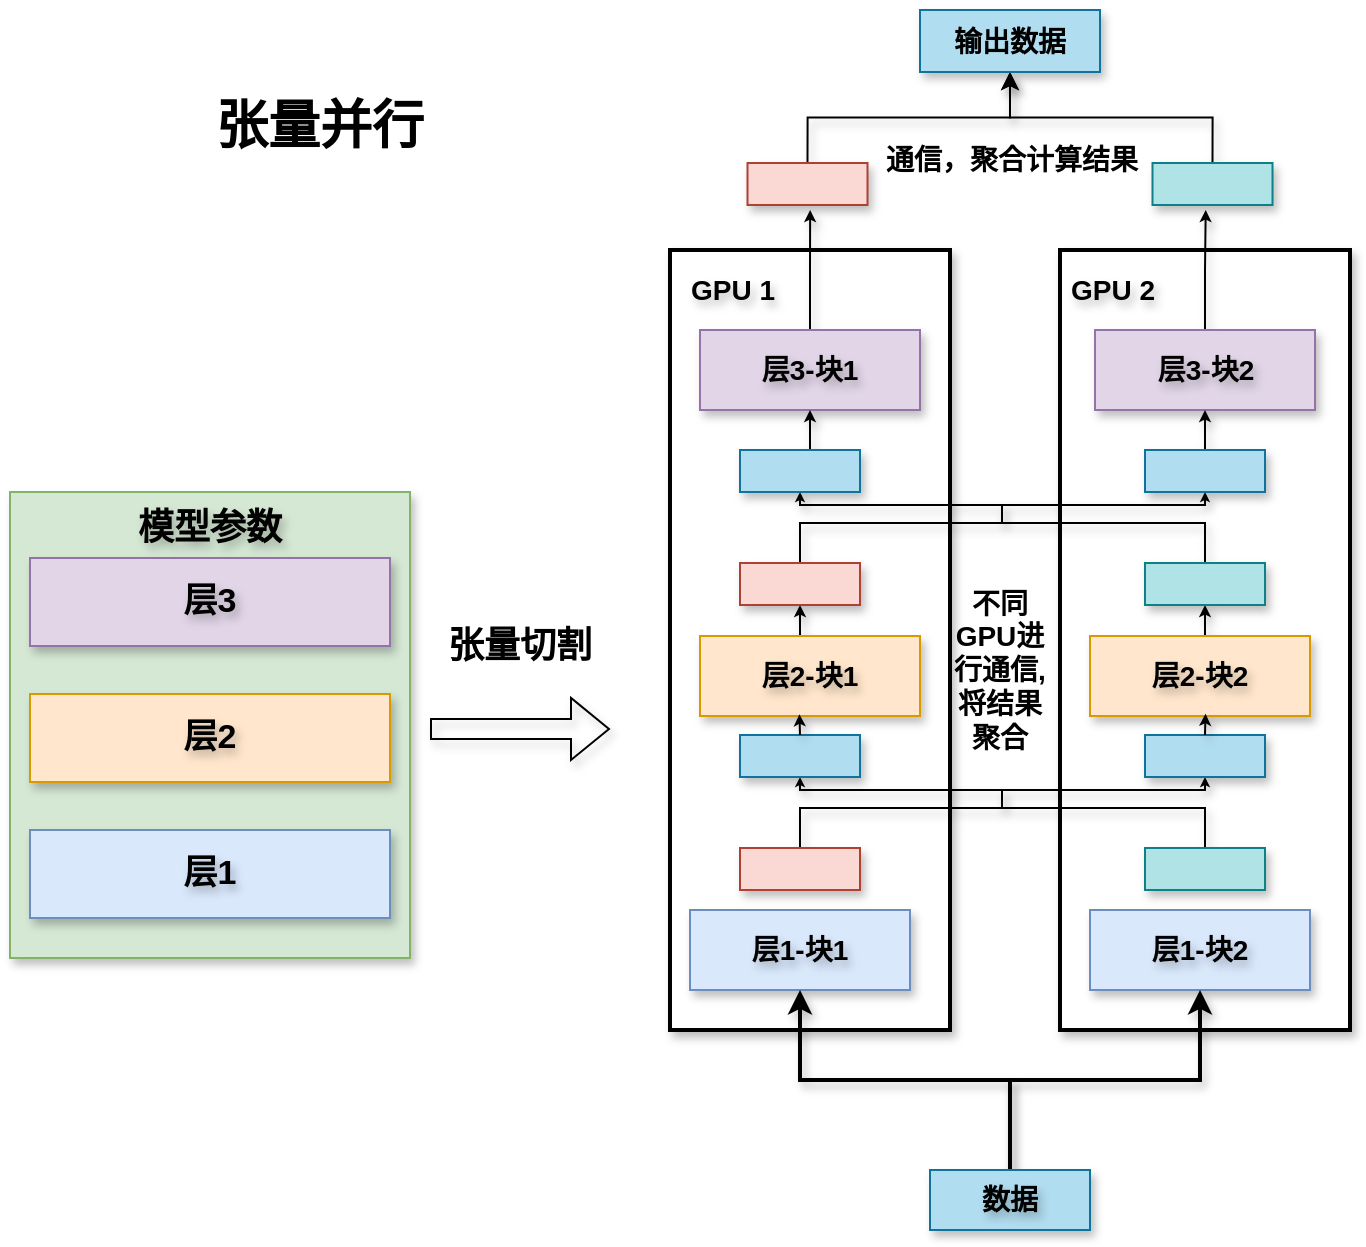 <mxfile version="26.0.16">
  <diagram name="第 1 页" id="EoX2g7RF3ONtTjgTEMYm">
    <mxGraphModel dx="2595" dy="-250" grid="1" gridSize="10" guides="1" tooltips="1" connect="1" arrows="1" fold="1" page="1" pageScale="1" pageWidth="827" pageHeight="1169" math="0" shadow="0">
      <root>
        <mxCell id="0" />
        <mxCell id="1" parent="0" />
        <mxCell id="mOz1w7Re3SAmYGwh35IW-116" value="" style="rounded=0;whiteSpace=wrap;html=1;fillColor=#d5e8d4;strokeColor=#82b366;textShadow=1;shadow=1;" vertex="1" parent="1">
          <mxGeometry x="-740" y="1661" width="200" height="233" as="geometry" />
        </mxCell>
        <mxCell id="mOz1w7Re3SAmYGwh35IW-106" value="" style="rounded=0;whiteSpace=wrap;html=1;strokeWidth=2;textShadow=1;shadow=1;fontSize=14;" vertex="1" parent="1">
          <mxGeometry x="-215" y="1540" width="145" height="390" as="geometry" />
        </mxCell>
        <mxCell id="mOz1w7Re3SAmYGwh35IW-102" value="" style="rounded=0;whiteSpace=wrap;html=1;strokeWidth=2;textShadow=1;shadow=1;fontSize=14;" vertex="1" parent="1">
          <mxGeometry x="-410" y="1540" width="140" height="390" as="geometry" />
        </mxCell>
        <mxCell id="mOz1w7Re3SAmYGwh35IW-145" style="edgeStyle=orthogonalEdgeStyle;rounded=0;orthogonalLoop=1;jettySize=auto;html=1;exitX=0.5;exitY=0;exitDx=0;exitDy=0;entryX=0.5;entryY=1;entryDx=0;entryDy=0;endSize=3;shadow=1;fontSize=14;" edge="1" parent="1" source="mOz1w7Re3SAmYGwh35IW-93" target="mOz1w7Re3SAmYGwh35IW-137">
          <mxGeometry relative="1" as="geometry" />
        </mxCell>
        <mxCell id="mOz1w7Re3SAmYGwh35IW-93" value="&lt;b&gt;层2-块1&lt;/b&gt;" style="rounded=0;whiteSpace=wrap;html=1;fillColor=#ffe6cc;strokeColor=#d79b00;textShadow=1;shadow=1;fontSize=14;" vertex="1" parent="1">
          <mxGeometry x="-395" y="1733" width="110" height="40" as="geometry" />
        </mxCell>
        <mxCell id="mOz1w7Re3SAmYGwh35IW-94" value="&lt;b&gt;层1-块1&lt;/b&gt;" style="rounded=0;whiteSpace=wrap;html=1;fillColor=#dae8fc;strokeColor=#6c8ebf;textShadow=1;shadow=1;fontSize=14;" vertex="1" parent="1">
          <mxGeometry x="-400" y="1870" width="110" height="40" as="geometry" />
        </mxCell>
        <mxCell id="mOz1w7Re3SAmYGwh35IW-162" style="edgeStyle=orthogonalEdgeStyle;rounded=0;orthogonalLoop=1;jettySize=auto;html=1;exitX=0.5;exitY=0;exitDx=0;exitDy=0;endSize=3;shadow=1;fontSize=14;" edge="1" parent="1" source="mOz1w7Re3SAmYGwh35IW-97">
          <mxGeometry relative="1" as="geometry">
            <mxPoint x="-142.148" y="1520" as="targetPoint" />
          </mxGeometry>
        </mxCell>
        <mxCell id="mOz1w7Re3SAmYGwh35IW-97" value="&lt;b&gt;层3-块2&lt;/b&gt;" style="rounded=0;whiteSpace=wrap;html=1;fillColor=#e1d5e7;strokeColor=#9673a6;textShadow=1;shadow=1;fontSize=14;" vertex="1" parent="1">
          <mxGeometry x="-197.5" y="1580" width="110" height="40" as="geometry" />
        </mxCell>
        <mxCell id="mOz1w7Re3SAmYGwh35IW-146" style="edgeStyle=orthogonalEdgeStyle;rounded=0;orthogonalLoop=1;jettySize=auto;html=1;exitX=0.5;exitY=0;exitDx=0;exitDy=0;entryX=0.5;entryY=1;entryDx=0;entryDy=0;endSize=3;shadow=1;fontSize=14;" edge="1" parent="1" source="mOz1w7Re3SAmYGwh35IW-98" target="mOz1w7Re3SAmYGwh35IW-139">
          <mxGeometry relative="1" as="geometry" />
        </mxCell>
        <mxCell id="mOz1w7Re3SAmYGwh35IW-98" value="&lt;b&gt;层2-块2&lt;/b&gt;" style="rounded=0;whiteSpace=wrap;html=1;fillColor=#ffe6cc;strokeColor=#d79b00;textShadow=1;shadow=1;fontSize=14;" vertex="1" parent="1">
          <mxGeometry x="-200" y="1733" width="110" height="40" as="geometry" />
        </mxCell>
        <mxCell id="mOz1w7Re3SAmYGwh35IW-99" value="&lt;b&gt;层1-块2&lt;/b&gt;" style="rounded=0;whiteSpace=wrap;html=1;fillColor=#dae8fc;strokeColor=#6c8ebf;textShadow=1;shadow=1;fontSize=14;" vertex="1" parent="1">
          <mxGeometry x="-200" y="1870" width="110" height="40" as="geometry" />
        </mxCell>
        <mxCell id="mOz1w7Re3SAmYGwh35IW-103" style="edgeStyle=orthogonalEdgeStyle;rounded=0;orthogonalLoop=1;jettySize=auto;html=1;exitX=0.5;exitY=0;exitDx=0;exitDy=0;entryX=0.5;entryY=1;entryDx=0;entryDy=0;strokeWidth=2;textShadow=1;shadow=1;fontSize=14;" edge="1" parent="1" source="mOz1w7Re3SAmYGwh35IW-101" target="mOz1w7Re3SAmYGwh35IW-94">
          <mxGeometry relative="1" as="geometry" />
        </mxCell>
        <mxCell id="mOz1w7Re3SAmYGwh35IW-104" style="edgeStyle=orthogonalEdgeStyle;rounded=0;orthogonalLoop=1;jettySize=auto;html=1;exitX=0.5;exitY=0;exitDx=0;exitDy=0;entryX=0.5;entryY=1;entryDx=0;entryDy=0;strokeWidth=2;textShadow=1;shadow=1;fontSize=14;" edge="1" parent="1" source="mOz1w7Re3SAmYGwh35IW-101" target="mOz1w7Re3SAmYGwh35IW-99">
          <mxGeometry relative="1" as="geometry" />
        </mxCell>
        <mxCell id="mOz1w7Re3SAmYGwh35IW-101" value="&lt;b&gt;数据&lt;/b&gt;" style="rounded=0;whiteSpace=wrap;html=1;fillColor=#b1ddf0;strokeColor=#10739e;textShadow=1;shadow=1;fontSize=14;" vertex="1" parent="1">
          <mxGeometry x="-280" y="2000" width="80" height="30" as="geometry" />
        </mxCell>
        <mxCell id="mOz1w7Re3SAmYGwh35IW-105" value="&lt;font&gt;&lt;b&gt;GPU 1&lt;/b&gt;&lt;/font&gt;" style="text;html=1;align=center;verticalAlign=middle;whiteSpace=wrap;rounded=0;textShadow=1;shadow=1;fontSize=14;" vertex="1" parent="1">
          <mxGeometry x="-410" y="1540" width="63" height="40" as="geometry" />
        </mxCell>
        <mxCell id="mOz1w7Re3SAmYGwh35IW-107" value="&lt;font&gt;&lt;b&gt;GPU 2&lt;/b&gt;&lt;/font&gt;" style="text;html=1;align=center;verticalAlign=middle;whiteSpace=wrap;rounded=0;textShadow=1;shadow=1;fontSize=14;" vertex="1" parent="1">
          <mxGeometry x="-220" y="1540" width="63" height="40" as="geometry" />
        </mxCell>
        <mxCell id="mOz1w7Re3SAmYGwh35IW-112" value="&lt;b&gt;层1&lt;/b&gt;" style="rounded=0;whiteSpace=wrap;html=1;fillColor=#dae8fc;strokeColor=#6c8ebf;fontSize=17;textShadow=1;shadow=1;" vertex="1" parent="1">
          <mxGeometry x="-730" y="1830" width="180" height="44" as="geometry" />
        </mxCell>
        <mxCell id="mOz1w7Re3SAmYGwh35IW-113" value="&lt;b&gt;层2&lt;/b&gt;" style="rounded=0;whiteSpace=wrap;html=1;fillColor=#ffe6cc;strokeColor=#d79b00;fontSize=17;textShadow=1;shadow=1;" vertex="1" parent="1">
          <mxGeometry x="-730" y="1762" width="180" height="44" as="geometry" />
        </mxCell>
        <mxCell id="mOz1w7Re3SAmYGwh35IW-114" value="&lt;b&gt;层3&lt;/b&gt;" style="rounded=0;whiteSpace=wrap;html=1;fillColor=#e1d5e7;strokeColor=#9673a6;fontSize=17;textShadow=1;shadow=1;" vertex="1" parent="1">
          <mxGeometry x="-730" y="1694" width="180" height="44" as="geometry" />
        </mxCell>
        <mxCell id="mOz1w7Re3SAmYGwh35IW-161" style="edgeStyle=orthogonalEdgeStyle;rounded=0;orthogonalLoop=1;jettySize=auto;html=1;exitX=0.5;exitY=0;exitDx=0;exitDy=0;endSize=3;shadow=1;fontSize=14;" edge="1" parent="1" source="mOz1w7Re3SAmYGwh35IW-115">
          <mxGeometry relative="1" as="geometry">
            <mxPoint x="-339.926" y="1520" as="targetPoint" />
          </mxGeometry>
        </mxCell>
        <mxCell id="mOz1w7Re3SAmYGwh35IW-115" value="&lt;b&gt;层3-块1&lt;/b&gt;" style="rounded=0;whiteSpace=wrap;html=1;fillColor=#e1d5e7;strokeColor=#9673a6;textShadow=1;shadow=1;fontSize=14;" vertex="1" parent="1">
          <mxGeometry x="-395" y="1580" width="110" height="40" as="geometry" />
        </mxCell>
        <mxCell id="mOz1w7Re3SAmYGwh35IW-117" value="&lt;font style=&quot;font-size: 18px;&quot;&gt;&lt;b&gt;&lt;font&gt;模型参数&lt;/font&gt;&lt;/b&gt;&lt;/font&gt;" style="text;html=1;align=center;verticalAlign=middle;whiteSpace=wrap;rounded=0;textShadow=1;shadow=1;" vertex="1" parent="1">
          <mxGeometry x="-690" y="1664" width="100" height="30" as="geometry" />
        </mxCell>
        <mxCell id="mOz1w7Re3SAmYGwh35IW-119" value="&lt;b&gt;&lt;font style=&quot;font-size: 18px;&quot;&gt;张量切割&lt;/font&gt;&lt;/b&gt;" style="text;html=1;align=center;verticalAlign=middle;whiteSpace=wrap;rounded=0;shadow=1;" vertex="1" parent="1">
          <mxGeometry x="-530" y="1723" width="90" height="30" as="geometry" />
        </mxCell>
        <mxCell id="mOz1w7Re3SAmYGwh35IW-120" value="" style="shape=flexArrow;endArrow=classic;html=1;rounded=0;shadow=1;" edge="1" parent="1">
          <mxGeometry width="50" height="50" relative="1" as="geometry">
            <mxPoint x="-530" y="1779.47" as="sourcePoint" />
            <mxPoint x="-440" y="1779.47" as="targetPoint" />
          </mxGeometry>
        </mxCell>
        <mxCell id="mOz1w7Re3SAmYGwh35IW-127" style="edgeStyle=orthogonalEdgeStyle;rounded=0;orthogonalLoop=1;jettySize=auto;html=1;exitX=0.5;exitY=0;exitDx=0;exitDy=0;entryX=0.5;entryY=1;entryDx=0;entryDy=0;endSize=2;shadow=1;fontSize=14;" edge="1" parent="1" source="mOz1w7Re3SAmYGwh35IW-121" target="mOz1w7Re3SAmYGwh35IW-126">
          <mxGeometry relative="1" as="geometry">
            <Array as="points">
              <mxPoint x="-345" y="1819" />
              <mxPoint x="-244" y="1819" />
              <mxPoint x="-244" y="1810" />
              <mxPoint x="-142" y="1810" />
            </Array>
          </mxGeometry>
        </mxCell>
        <mxCell id="mOz1w7Re3SAmYGwh35IW-121" value="" style="rounded=0;whiteSpace=wrap;html=1;fillColor=#fad9d5;strokeColor=#ae4132;shadow=1;fontSize=14;" vertex="1" parent="1">
          <mxGeometry x="-375" y="1839" width="60" height="21" as="geometry" />
        </mxCell>
        <mxCell id="mOz1w7Re3SAmYGwh35IW-128" style="edgeStyle=orthogonalEdgeStyle;rounded=0;orthogonalLoop=1;jettySize=auto;html=1;exitX=0.5;exitY=0;exitDx=0;exitDy=0;entryX=0.5;entryY=1;entryDx=0;entryDy=0;endSize=2;shadow=1;fontSize=14;" edge="1" parent="1" source="mOz1w7Re3SAmYGwh35IW-122" target="mOz1w7Re3SAmYGwh35IW-125">
          <mxGeometry relative="1" as="geometry">
            <Array as="points">
              <mxPoint x="-142" y="1819" />
              <mxPoint x="-244" y="1819" />
              <mxPoint x="-244" y="1810" />
              <mxPoint x="-345" y="1810" />
            </Array>
          </mxGeometry>
        </mxCell>
        <mxCell id="mOz1w7Re3SAmYGwh35IW-122" value="" style="rounded=0;whiteSpace=wrap;html=1;fillColor=#b0e3e6;strokeColor=#0e8088;shadow=1;fontSize=14;" vertex="1" parent="1">
          <mxGeometry x="-172.5" y="1839" width="60" height="21" as="geometry" />
        </mxCell>
        <mxCell id="mOz1w7Re3SAmYGwh35IW-125" value="" style="rounded=0;whiteSpace=wrap;html=1;fillColor=#b1ddf0;strokeColor=#10739e;shadow=1;fontSize=14;" vertex="1" parent="1">
          <mxGeometry x="-375" y="1782.5" width="60" height="21" as="geometry" />
        </mxCell>
        <mxCell id="mOz1w7Re3SAmYGwh35IW-126" value="" style="rounded=0;whiteSpace=wrap;html=1;fillColor=#b1ddf0;strokeColor=#10739e;shadow=1;fontSize=14;" vertex="1" parent="1">
          <mxGeometry x="-172.5" y="1782.5" width="60" height="21" as="geometry" />
        </mxCell>
        <mxCell id="mOz1w7Re3SAmYGwh35IW-129" value="&lt;b&gt;不同GPU进行通信&lt;/b&gt;&lt;b&gt;,将结果聚合&lt;/b&gt;" style="text;html=1;align=center;verticalAlign=middle;whiteSpace=wrap;rounded=0;shadow=1;fontSize=14;" vertex="1" parent="1">
          <mxGeometry x="-270" y="1717.5" width="50" height="65" as="geometry" />
        </mxCell>
        <mxCell id="mOz1w7Re3SAmYGwh35IW-136" style="edgeStyle=orthogonalEdgeStyle;rounded=0;orthogonalLoop=1;jettySize=auto;html=1;exitX=0.5;exitY=0;exitDx=0;exitDy=0;entryX=0.5;entryY=1;entryDx=0;entryDy=0;endSize=2;shadow=1;fontSize=14;" edge="1" parent="1" source="mOz1w7Re3SAmYGwh35IW-137" target="mOz1w7Re3SAmYGwh35IW-141">
          <mxGeometry relative="1" as="geometry">
            <Array as="points">
              <mxPoint x="-345" y="1676.5" />
              <mxPoint x="-244" y="1676.5" />
              <mxPoint x="-244" y="1667.5" />
              <mxPoint x="-142" y="1667.5" />
            </Array>
          </mxGeometry>
        </mxCell>
        <mxCell id="mOz1w7Re3SAmYGwh35IW-137" value="" style="rounded=0;whiteSpace=wrap;html=1;fillColor=#fad9d5;strokeColor=#ae4132;shadow=1;fontSize=14;" vertex="1" parent="1">
          <mxGeometry x="-375" y="1696.5" width="60" height="21" as="geometry" />
        </mxCell>
        <mxCell id="mOz1w7Re3SAmYGwh35IW-138" style="edgeStyle=orthogonalEdgeStyle;rounded=0;orthogonalLoop=1;jettySize=auto;html=1;exitX=0.5;exitY=0;exitDx=0;exitDy=0;entryX=0.5;entryY=1;entryDx=0;entryDy=0;endSize=2;shadow=1;fontSize=14;" edge="1" parent="1" source="mOz1w7Re3SAmYGwh35IW-139" target="mOz1w7Re3SAmYGwh35IW-140">
          <mxGeometry relative="1" as="geometry">
            <Array as="points">
              <mxPoint x="-142" y="1676.5" />
              <mxPoint x="-244" y="1676.5" />
              <mxPoint x="-244" y="1667.5" />
              <mxPoint x="-345" y="1667.5" />
            </Array>
          </mxGeometry>
        </mxCell>
        <mxCell id="mOz1w7Re3SAmYGwh35IW-139" value="" style="rounded=0;whiteSpace=wrap;html=1;fillColor=#b0e3e6;strokeColor=#0e8088;shadow=1;fontSize=14;" vertex="1" parent="1">
          <mxGeometry x="-172.5" y="1696.5" width="60" height="21" as="geometry" />
        </mxCell>
        <mxCell id="mOz1w7Re3SAmYGwh35IW-147" style="edgeStyle=orthogonalEdgeStyle;rounded=0;orthogonalLoop=1;jettySize=auto;html=1;exitX=0.5;exitY=0;exitDx=0;exitDy=0;entryX=0.5;entryY=1;entryDx=0;entryDy=0;strokeWidth=1;endSize=3;shadow=1;fontSize=14;" edge="1" parent="1" source="mOz1w7Re3SAmYGwh35IW-140" target="mOz1w7Re3SAmYGwh35IW-115">
          <mxGeometry relative="1" as="geometry" />
        </mxCell>
        <mxCell id="mOz1w7Re3SAmYGwh35IW-140" value="" style="rounded=0;whiteSpace=wrap;html=1;fillColor=#b1ddf0;strokeColor=#10739e;shadow=1;fontSize=14;" vertex="1" parent="1">
          <mxGeometry x="-375" y="1640" width="60" height="21" as="geometry" />
        </mxCell>
        <mxCell id="mOz1w7Re3SAmYGwh35IW-148" style="edgeStyle=orthogonalEdgeStyle;rounded=0;orthogonalLoop=1;jettySize=auto;html=1;exitX=0.5;exitY=0;exitDx=0;exitDy=0;entryX=0.5;entryY=1;entryDx=0;entryDy=0;endSize=3;shadow=1;fontSize=14;" edge="1" parent="1" source="mOz1w7Re3SAmYGwh35IW-141" target="mOz1w7Re3SAmYGwh35IW-97">
          <mxGeometry relative="1" as="geometry" />
        </mxCell>
        <mxCell id="mOz1w7Re3SAmYGwh35IW-141" value="" style="rounded=0;whiteSpace=wrap;html=1;fillColor=#b1ddf0;strokeColor=#10739e;shadow=1;fontSize=14;" vertex="1" parent="1">
          <mxGeometry x="-172.5" y="1640" width="60" height="21" as="geometry" />
        </mxCell>
        <mxCell id="mOz1w7Re3SAmYGwh35IW-143" style="edgeStyle=orthogonalEdgeStyle;rounded=0;orthogonalLoop=1;jettySize=auto;html=1;exitX=0.5;exitY=0;exitDx=0;exitDy=0;entryX=0.452;entryY=0.978;entryDx=0;entryDy=0;entryPerimeter=0;endSize=3;shadow=1;fontSize=14;" edge="1" parent="1" source="mOz1w7Re3SAmYGwh35IW-125" target="mOz1w7Re3SAmYGwh35IW-93">
          <mxGeometry relative="1" as="geometry" />
        </mxCell>
        <mxCell id="mOz1w7Re3SAmYGwh35IW-144" style="edgeStyle=orthogonalEdgeStyle;rounded=0;orthogonalLoop=1;jettySize=auto;html=1;exitX=0.5;exitY=0;exitDx=0;exitDy=0;entryX=0.525;entryY=0.972;entryDx=0;entryDy=0;entryPerimeter=0;endSize=3;shadow=1;fontSize=14;" edge="1" parent="1" source="mOz1w7Re3SAmYGwh35IW-126" target="mOz1w7Re3SAmYGwh35IW-98">
          <mxGeometry relative="1" as="geometry" />
        </mxCell>
        <mxCell id="mOz1w7Re3SAmYGwh35IW-158" style="edgeStyle=orthogonalEdgeStyle;rounded=0;orthogonalLoop=1;jettySize=auto;html=1;exitX=0.5;exitY=0;exitDx=0;exitDy=0;entryX=0.5;entryY=1;entryDx=0;entryDy=0;shadow=1;fontSize=14;" edge="1" parent="1" source="mOz1w7Re3SAmYGwh35IW-151" target="mOz1w7Re3SAmYGwh35IW-155">
          <mxGeometry relative="1" as="geometry" />
        </mxCell>
        <mxCell id="mOz1w7Re3SAmYGwh35IW-151" value="" style="rounded=0;whiteSpace=wrap;html=1;fillColor=#fad9d5;strokeColor=#ae4132;shadow=1;fontSize=14;" vertex="1" parent="1">
          <mxGeometry x="-371.25" y="1496.5" width="60" height="21" as="geometry" />
        </mxCell>
        <mxCell id="mOz1w7Re3SAmYGwh35IW-159" style="edgeStyle=orthogonalEdgeStyle;rounded=0;orthogonalLoop=1;jettySize=auto;html=1;exitX=0.5;exitY=0;exitDx=0;exitDy=0;entryX=0.5;entryY=1;entryDx=0;entryDy=0;shadow=1;fontSize=14;" edge="1" parent="1" source="mOz1w7Re3SAmYGwh35IW-153" target="mOz1w7Re3SAmYGwh35IW-155">
          <mxGeometry relative="1" as="geometry" />
        </mxCell>
        <mxCell id="mOz1w7Re3SAmYGwh35IW-153" value="" style="rounded=0;whiteSpace=wrap;html=1;fillColor=#b0e3e6;strokeColor=#0e8088;shadow=1;fontSize=14;" vertex="1" parent="1">
          <mxGeometry x="-168.75" y="1496.5" width="60" height="21" as="geometry" />
        </mxCell>
        <mxCell id="mOz1w7Re3SAmYGwh35IW-155" value="&lt;b&gt;输出数据&lt;/b&gt;" style="rounded=0;whiteSpace=wrap;html=1;fillColor=#b1ddf0;strokeColor=#10739e;shadow=1;fontSize=14;" vertex="1" parent="1">
          <mxGeometry x="-285" y="1420" width="90" height="31" as="geometry" />
        </mxCell>
        <mxCell id="mOz1w7Re3SAmYGwh35IW-163" value="&lt;b&gt;通信，聚合计算结果&lt;/b&gt;" style="text;html=1;align=center;verticalAlign=middle;whiteSpace=wrap;rounded=0;shadow=1;fontSize=14;" vertex="1" parent="1">
          <mxGeometry x="-311.25" y="1480" width="143.75" height="30" as="geometry" />
        </mxCell>
        <mxCell id="mOz1w7Re3SAmYGwh35IW-164" value="&lt;font style=&quot;font-size: 26px;&quot;&gt;&lt;b&gt;张量并行&lt;/b&gt;&lt;/font&gt;" style="text;html=1;align=center;verticalAlign=middle;whiteSpace=wrap;rounded=0;shadow=1;" vertex="1" parent="1">
          <mxGeometry x="-700" y="1445.5" width="230" height="64.5" as="geometry" />
        </mxCell>
      </root>
    </mxGraphModel>
  </diagram>
</mxfile>
